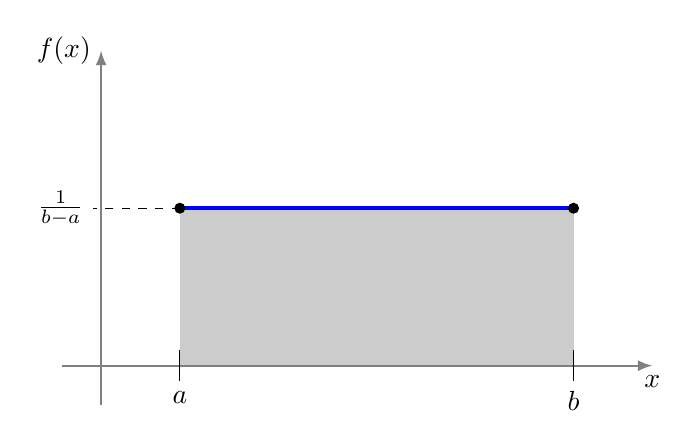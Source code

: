 ﻿\begin{tikzpicture}[scale=1]

% Graphe et aire
\fill[black!20] (1,0) -- (1,2) -- (6,2) -- (6,0) -- cycle;
 \draw[ultra thick, color=blue,fill=black!20] (1,2) -- (6,2);

% Axes
    \draw[->,>=latex,thick, gray] (-0.5,0)--(7,0) node[below,black] {$x$};
    \draw[->,>=latex,thick, gray] (0,-0.5)--(0,4) node[left,black] {$f(x)$};  

\draw (1,0.2) -- ++(0,-0.4) node[below] {$a$};
\draw (6,0.2) -- ++(0,-0.4) node[below] {$b$};

\fill (1,2) circle (2pt);
\fill (6,2) circle (2pt);

\draw[dashed] (1,2) -- (-0.1,2) node[left]{$\frac{1}{b-a}$};


\end{tikzpicture}